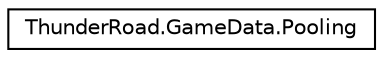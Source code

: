 digraph "Graphical Class Hierarchy"
{
 // LATEX_PDF_SIZE
  edge [fontname="Helvetica",fontsize="10",labelfontname="Helvetica",labelfontsize="10"];
  node [fontname="Helvetica",fontsize="10",shape=record];
  rankdir="LR";
  Node0 [label="ThunderRoad.GameData.Pooling",height=0.2,width=0.4,color="black", fillcolor="white", style="filled",URL="$class_thunder_road_1_1_game_data_1_1_pooling.html",tooltip="Class Pooling."];
}

